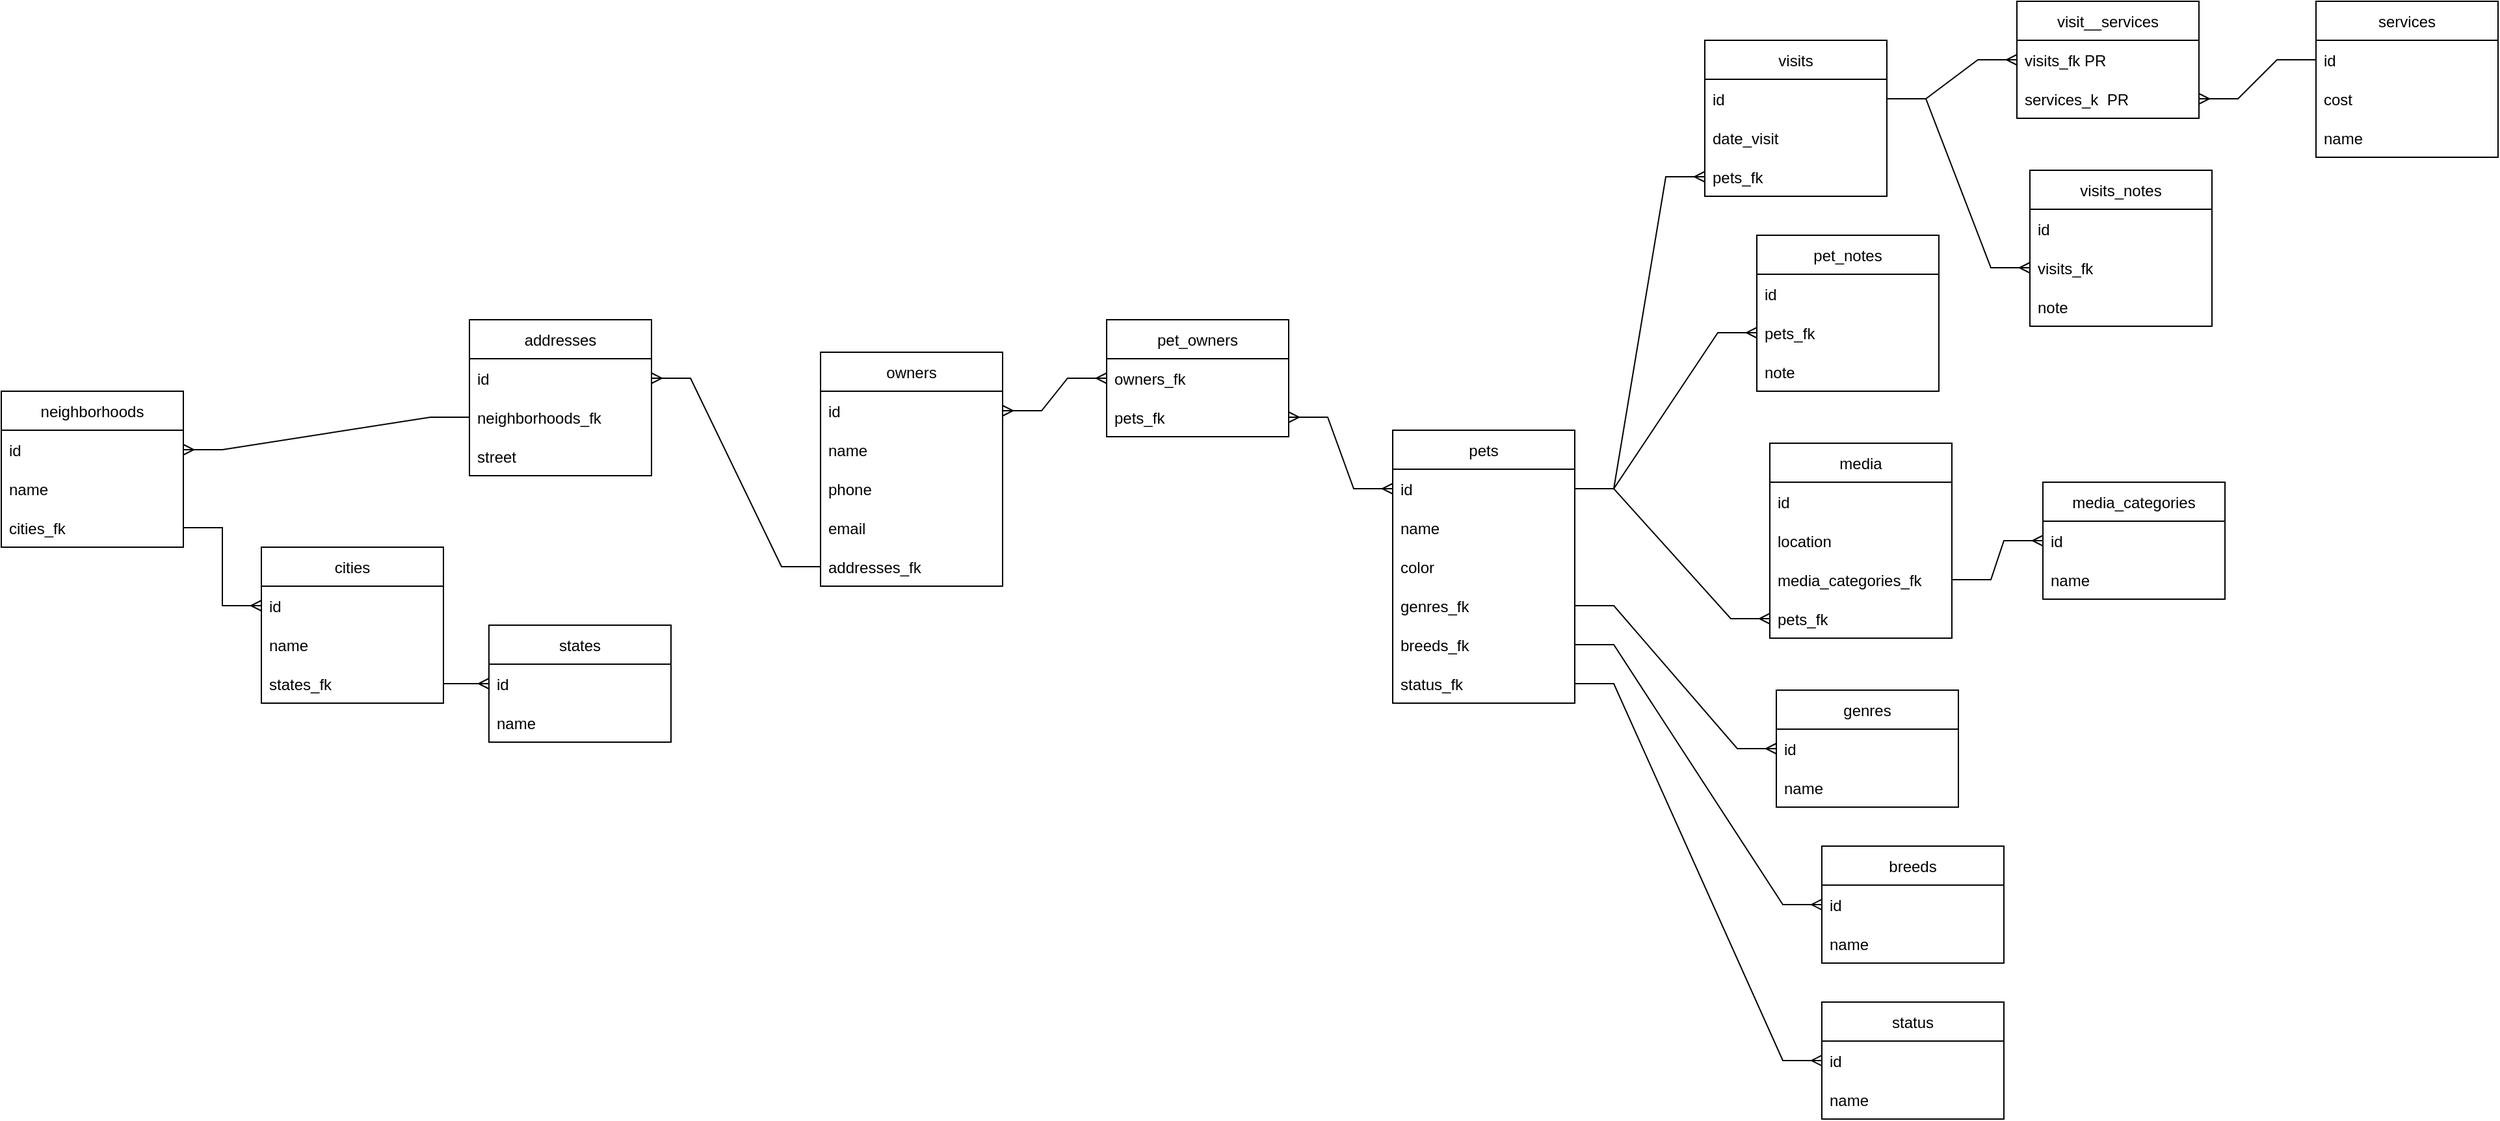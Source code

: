 <mxfile version="20.3.0" type="device"><diagram id="a7nSMC-VwxiZ6ohFhrcw" name="Page-1"><mxGraphModel dx="2753" dy="788" grid="1" gridSize="10" guides="1" tooltips="1" connect="1" arrows="1" fold="1" page="1" pageScale="1" pageWidth="850" pageHeight="1100" math="0" shadow="0"><root><mxCell id="0"/><mxCell id="1" parent="0"/><mxCell id="NSZkms4NmQLMhyuEcXiq-5" value="services" style="swimlane;fontStyle=0;childLayout=stackLayout;horizontal=1;startSize=30;horizontalStack=0;resizeParent=1;resizeParentMax=0;resizeLast=0;collapsible=1;marginBottom=0;" parent="1" vertex="1"><mxGeometry x="840" y="260" width="140" height="120" as="geometry"/></mxCell><mxCell id="NSZkms4NmQLMhyuEcXiq-6" value="id" style="text;strokeColor=none;fillColor=none;align=left;verticalAlign=middle;spacingLeft=4;spacingRight=4;overflow=hidden;points=[[0,0.5],[1,0.5]];portConstraint=eastwest;rotatable=0;" parent="NSZkms4NmQLMhyuEcXiq-5" vertex="1"><mxGeometry y="30" width="140" height="30" as="geometry"/></mxCell><mxCell id="NSZkms4NmQLMhyuEcXiq-7" value="cost" style="text;strokeColor=none;fillColor=none;align=left;verticalAlign=middle;spacingLeft=4;spacingRight=4;overflow=hidden;points=[[0,0.5],[1,0.5]];portConstraint=eastwest;rotatable=0;" parent="NSZkms4NmQLMhyuEcXiq-5" vertex="1"><mxGeometry y="60" width="140" height="30" as="geometry"/></mxCell><mxCell id="NSZkms4NmQLMhyuEcXiq-8" value="name" style="text;strokeColor=none;fillColor=none;align=left;verticalAlign=middle;spacingLeft=4;spacingRight=4;overflow=hidden;points=[[0,0.5],[1,0.5]];portConstraint=eastwest;rotatable=0;" parent="NSZkms4NmQLMhyuEcXiq-5" vertex="1"><mxGeometry y="90" width="140" height="30" as="geometry"/></mxCell><mxCell id="NSZkms4NmQLMhyuEcXiq-9" value="breeds" style="swimlane;fontStyle=0;childLayout=stackLayout;horizontal=1;startSize=30;horizontalStack=0;resizeParent=1;resizeParentMax=0;resizeLast=0;collapsible=1;marginBottom=0;" parent="1" vertex="1"><mxGeometry x="460" y="910" width="140" height="90" as="geometry"/></mxCell><mxCell id="NSZkms4NmQLMhyuEcXiq-10" value="id" style="text;strokeColor=none;fillColor=none;align=left;verticalAlign=middle;spacingLeft=4;spacingRight=4;overflow=hidden;points=[[0,0.5],[1,0.5]];portConstraint=eastwest;rotatable=0;" parent="NSZkms4NmQLMhyuEcXiq-9" vertex="1"><mxGeometry y="30" width="140" height="30" as="geometry"/></mxCell><mxCell id="NSZkms4NmQLMhyuEcXiq-12" value="name" style="text;strokeColor=none;fillColor=none;align=left;verticalAlign=middle;spacingLeft=4;spacingRight=4;overflow=hidden;points=[[0,0.5],[1,0.5]];portConstraint=eastwest;rotatable=0;" parent="NSZkms4NmQLMhyuEcXiq-9" vertex="1"><mxGeometry y="60" width="140" height="30" as="geometry"/></mxCell><mxCell id="NSZkms4NmQLMhyuEcXiq-13" value="genres" style="swimlane;fontStyle=0;childLayout=stackLayout;horizontal=1;startSize=30;horizontalStack=0;resizeParent=1;resizeParentMax=0;resizeLast=0;collapsible=1;marginBottom=0;" parent="1" vertex="1"><mxGeometry x="425" y="790" width="140" height="90" as="geometry"/></mxCell><mxCell id="NSZkms4NmQLMhyuEcXiq-14" value="id" style="text;strokeColor=none;fillColor=none;align=left;verticalAlign=middle;spacingLeft=4;spacingRight=4;overflow=hidden;points=[[0,0.5],[1,0.5]];portConstraint=eastwest;rotatable=0;" parent="NSZkms4NmQLMhyuEcXiq-13" vertex="1"><mxGeometry y="30" width="140" height="30" as="geometry"/></mxCell><mxCell id="NSZkms4NmQLMhyuEcXiq-15" value="name" style="text;strokeColor=none;fillColor=none;align=left;verticalAlign=middle;spacingLeft=4;spacingRight=4;overflow=hidden;points=[[0,0.5],[1,0.5]];portConstraint=eastwest;rotatable=0;" parent="NSZkms4NmQLMhyuEcXiq-13" vertex="1"><mxGeometry y="60" width="140" height="30" as="geometry"/></mxCell><mxCell id="NSZkms4NmQLMhyuEcXiq-16" value="status" style="swimlane;fontStyle=0;childLayout=stackLayout;horizontal=1;startSize=30;horizontalStack=0;resizeParent=1;resizeParentMax=0;resizeLast=0;collapsible=1;marginBottom=0;" parent="1" vertex="1"><mxGeometry x="460" y="1030" width="140" height="90" as="geometry"/></mxCell><mxCell id="NSZkms4NmQLMhyuEcXiq-17" value="id" style="text;strokeColor=none;fillColor=none;align=left;verticalAlign=middle;spacingLeft=4;spacingRight=4;overflow=hidden;points=[[0,0.5],[1,0.5]];portConstraint=eastwest;rotatable=0;" parent="NSZkms4NmQLMhyuEcXiq-16" vertex="1"><mxGeometry y="30" width="140" height="30" as="geometry"/></mxCell><mxCell id="NSZkms4NmQLMhyuEcXiq-18" value="name" style="text;strokeColor=none;fillColor=none;align=left;verticalAlign=middle;spacingLeft=4;spacingRight=4;overflow=hidden;points=[[0,0.5],[1,0.5]];portConstraint=eastwest;rotatable=0;" parent="NSZkms4NmQLMhyuEcXiq-16" vertex="1"><mxGeometry y="60" width="140" height="30" as="geometry"/></mxCell><mxCell id="NSZkms4NmQLMhyuEcXiq-19" value="media" style="swimlane;fontStyle=0;childLayout=stackLayout;horizontal=1;startSize=30;horizontalStack=0;resizeParent=1;resizeParentMax=0;resizeLast=0;collapsible=1;marginBottom=0;" parent="1" vertex="1"><mxGeometry x="420" y="600" width="140" height="150" as="geometry"/></mxCell><mxCell id="NSZkms4NmQLMhyuEcXiq-20" value="id" style="text;strokeColor=none;fillColor=none;align=left;verticalAlign=middle;spacingLeft=4;spacingRight=4;overflow=hidden;points=[[0,0.5],[1,0.5]];portConstraint=eastwest;rotatable=0;" parent="NSZkms4NmQLMhyuEcXiq-19" vertex="1"><mxGeometry y="30" width="140" height="30" as="geometry"/></mxCell><mxCell id="NSZkms4NmQLMhyuEcXiq-21" value="location" style="text;strokeColor=none;fillColor=none;align=left;verticalAlign=middle;spacingLeft=4;spacingRight=4;overflow=hidden;points=[[0,0.5],[1,0.5]];portConstraint=eastwest;rotatable=0;" parent="NSZkms4NmQLMhyuEcXiq-19" vertex="1"><mxGeometry y="60" width="140" height="30" as="geometry"/></mxCell><mxCell id="NSZkms4NmQLMhyuEcXiq-22" value="media_categories_fk" style="text;strokeColor=none;fillColor=none;align=left;verticalAlign=middle;spacingLeft=4;spacingRight=4;overflow=hidden;points=[[0,0.5],[1,0.5]];portConstraint=eastwest;rotatable=0;" parent="NSZkms4NmQLMhyuEcXiq-19" vertex="1"><mxGeometry y="90" width="140" height="30" as="geometry"/></mxCell><mxCell id="AvwMs4gYy9Y2WH08IiUG-29" value="pets_fk" style="text;strokeColor=none;fillColor=none;align=left;verticalAlign=middle;spacingLeft=4;spacingRight=4;overflow=hidden;points=[[0,0.5],[1,0.5]];portConstraint=eastwest;rotatable=0;" vertex="1" parent="NSZkms4NmQLMhyuEcXiq-19"><mxGeometry y="120" width="140" height="30" as="geometry"/></mxCell><mxCell id="NSZkms4NmQLMhyuEcXiq-23" value="media_categories" style="swimlane;fontStyle=0;childLayout=stackLayout;horizontal=1;startSize=30;horizontalStack=0;resizeParent=1;resizeParentMax=0;resizeLast=0;collapsible=1;marginBottom=0;" parent="1" vertex="1"><mxGeometry x="630" y="630" width="140" height="90" as="geometry"/></mxCell><mxCell id="NSZkms4NmQLMhyuEcXiq-24" value="id" style="text;strokeColor=none;fillColor=none;align=left;verticalAlign=middle;spacingLeft=4;spacingRight=4;overflow=hidden;points=[[0,0.5],[1,0.5]];portConstraint=eastwest;rotatable=0;" parent="NSZkms4NmQLMhyuEcXiq-23" vertex="1"><mxGeometry y="30" width="140" height="30" as="geometry"/></mxCell><mxCell id="NSZkms4NmQLMhyuEcXiq-25" value="name" style="text;strokeColor=none;fillColor=none;align=left;verticalAlign=middle;spacingLeft=4;spacingRight=4;overflow=hidden;points=[[0,0.5],[1,0.5]];portConstraint=eastwest;rotatable=0;" parent="NSZkms4NmQLMhyuEcXiq-23" vertex="1"><mxGeometry y="60" width="140" height="30" as="geometry"/></mxCell><mxCell id="NSZkms4NmQLMhyuEcXiq-27" value="visits_notes" style="swimlane;fontStyle=0;childLayout=stackLayout;horizontal=1;startSize=30;horizontalStack=0;resizeParent=1;resizeParentMax=0;resizeLast=0;collapsible=1;marginBottom=0;" parent="1" vertex="1"><mxGeometry x="620" y="390" width="140" height="120" as="geometry"/></mxCell><mxCell id="NSZkms4NmQLMhyuEcXiq-28" value="id" style="text;strokeColor=none;fillColor=none;align=left;verticalAlign=middle;spacingLeft=4;spacingRight=4;overflow=hidden;points=[[0,0.5],[1,0.5]];portConstraint=eastwest;rotatable=0;" parent="NSZkms4NmQLMhyuEcXiq-27" vertex="1"><mxGeometry y="30" width="140" height="30" as="geometry"/></mxCell><mxCell id="AvwMs4gYy9Y2WH08IiUG-21" value="visits_fk" style="text;strokeColor=none;fillColor=none;align=left;verticalAlign=middle;spacingLeft=4;spacingRight=4;overflow=hidden;points=[[0,0.5],[1,0.5]];portConstraint=eastwest;rotatable=0;" vertex="1" parent="NSZkms4NmQLMhyuEcXiq-27"><mxGeometry y="60" width="140" height="30" as="geometry"/></mxCell><mxCell id="NSZkms4NmQLMhyuEcXiq-29" value="note" style="text;strokeColor=none;fillColor=none;align=left;verticalAlign=middle;spacingLeft=4;spacingRight=4;overflow=hidden;points=[[0,0.5],[1,0.5]];portConstraint=eastwest;rotatable=0;" parent="NSZkms4NmQLMhyuEcXiq-27" vertex="1"><mxGeometry y="90" width="140" height="30" as="geometry"/></mxCell><mxCell id="NSZkms4NmQLMhyuEcXiq-30" value="visits" style="swimlane;fontStyle=0;childLayout=stackLayout;horizontal=1;startSize=30;horizontalStack=0;resizeParent=1;resizeParentMax=0;resizeLast=0;collapsible=1;marginBottom=0;" parent="1" vertex="1"><mxGeometry x="370" y="290" width="140" height="120" as="geometry"/></mxCell><mxCell id="NSZkms4NmQLMhyuEcXiq-31" value="id" style="text;strokeColor=none;fillColor=none;align=left;verticalAlign=middle;spacingLeft=4;spacingRight=4;overflow=hidden;points=[[0,0.5],[1,0.5]];portConstraint=eastwest;rotatable=0;" parent="NSZkms4NmQLMhyuEcXiq-30" vertex="1"><mxGeometry y="30" width="140" height="30" as="geometry"/></mxCell><mxCell id="NSZkms4NmQLMhyuEcXiq-32" value="date_visit" style="text;strokeColor=none;fillColor=none;align=left;verticalAlign=middle;spacingLeft=4;spacingRight=4;overflow=hidden;points=[[0,0.5],[1,0.5]];portConstraint=eastwest;rotatable=0;" parent="NSZkms4NmQLMhyuEcXiq-30" vertex="1"><mxGeometry y="60" width="140" height="30" as="geometry"/></mxCell><mxCell id="NSZkms4NmQLMhyuEcXiq-96" value="pets_fk" style="text;strokeColor=none;fillColor=none;align=left;verticalAlign=middle;spacingLeft=4;spacingRight=4;overflow=hidden;points=[[0,0.5],[1,0.5]];portConstraint=eastwest;rotatable=0;" parent="NSZkms4NmQLMhyuEcXiq-30" vertex="1"><mxGeometry y="90" width="140" height="30" as="geometry"/></mxCell><mxCell id="NSZkms4NmQLMhyuEcXiq-34" value="owners" style="swimlane;fontStyle=0;childLayout=stackLayout;horizontal=1;startSize=30;horizontalStack=0;resizeParent=1;resizeParentMax=0;resizeLast=0;collapsible=1;marginBottom=0;" parent="1" vertex="1"><mxGeometry x="-310" y="530" width="140" height="180" as="geometry"/></mxCell><mxCell id="NSZkms4NmQLMhyuEcXiq-35" value="id" style="text;strokeColor=none;fillColor=none;align=left;verticalAlign=middle;spacingLeft=4;spacingRight=4;overflow=hidden;points=[[0,0.5],[1,0.5]];portConstraint=eastwest;rotatable=0;" parent="NSZkms4NmQLMhyuEcXiq-34" vertex="1"><mxGeometry y="30" width="140" height="30" as="geometry"/></mxCell><mxCell id="NSZkms4NmQLMhyuEcXiq-36" value="name" style="text;strokeColor=none;fillColor=none;align=left;verticalAlign=middle;spacingLeft=4;spacingRight=4;overflow=hidden;points=[[0,0.5],[1,0.5]];portConstraint=eastwest;rotatable=0;" parent="NSZkms4NmQLMhyuEcXiq-34" vertex="1"><mxGeometry y="60" width="140" height="30" as="geometry"/></mxCell><mxCell id="NSZkms4NmQLMhyuEcXiq-37" value="phone" style="text;strokeColor=none;fillColor=none;align=left;verticalAlign=middle;spacingLeft=4;spacingRight=4;overflow=hidden;points=[[0,0.5],[1,0.5]];portConstraint=eastwest;rotatable=0;" parent="NSZkms4NmQLMhyuEcXiq-34" vertex="1"><mxGeometry y="90" width="140" height="30" as="geometry"/></mxCell><mxCell id="NSZkms4NmQLMhyuEcXiq-38" value="email" style="text;strokeColor=none;fillColor=none;align=left;verticalAlign=middle;spacingLeft=4;spacingRight=4;overflow=hidden;points=[[0,0.5],[1,0.5]];portConstraint=eastwest;rotatable=0;" parent="NSZkms4NmQLMhyuEcXiq-34" vertex="1"><mxGeometry y="120" width="140" height="30" as="geometry"/></mxCell><mxCell id="NSZkms4NmQLMhyuEcXiq-39" value="addresses_fk" style="text;strokeColor=none;fillColor=none;align=left;verticalAlign=middle;spacingLeft=4;spacingRight=4;overflow=hidden;points=[[0,0.5],[1,0.5]];portConstraint=eastwest;rotatable=0;" parent="NSZkms4NmQLMhyuEcXiq-34" vertex="1"><mxGeometry y="150" width="140" height="30" as="geometry"/></mxCell><mxCell id="NSZkms4NmQLMhyuEcXiq-40" value="addresses" style="swimlane;fontStyle=0;childLayout=stackLayout;horizontal=1;startSize=30;horizontalStack=0;resizeParent=1;resizeParentMax=0;resizeLast=0;collapsible=1;marginBottom=0;" parent="1" vertex="1"><mxGeometry x="-580" y="505" width="140" height="120" as="geometry"/></mxCell><mxCell id="NSZkms4NmQLMhyuEcXiq-41" value="id" style="text;strokeColor=none;fillColor=none;align=left;verticalAlign=middle;spacingLeft=4;spacingRight=4;overflow=hidden;points=[[0,0.5],[1,0.5]];portConstraint=eastwest;rotatable=0;" parent="NSZkms4NmQLMhyuEcXiq-40" vertex="1"><mxGeometry y="30" width="140" height="30" as="geometry"/></mxCell><mxCell id="NSZkms4NmQLMhyuEcXiq-42" value="neighborhoods_fk" style="text;strokeColor=none;fillColor=none;align=left;verticalAlign=middle;spacingLeft=4;spacingRight=4;overflow=hidden;points=[[0,0.5],[1,0.5]];portConstraint=eastwest;rotatable=0;" parent="NSZkms4NmQLMhyuEcXiq-40" vertex="1"><mxGeometry y="60" width="140" height="30" as="geometry"/></mxCell><mxCell id="NSZkms4NmQLMhyuEcXiq-45" value="street" style="text;strokeColor=none;fillColor=none;align=left;verticalAlign=middle;spacingLeft=4;spacingRight=4;overflow=hidden;points=[[0,0.5],[1,0.5]];portConstraint=eastwest;rotatable=0;" parent="NSZkms4NmQLMhyuEcXiq-40" vertex="1"><mxGeometry y="90" width="140" height="30" as="geometry"/></mxCell><mxCell id="NSZkms4NmQLMhyuEcXiq-52" value="states" style="swimlane;fontStyle=0;childLayout=stackLayout;horizontal=1;startSize=30;horizontalStack=0;resizeParent=1;resizeParentMax=0;resizeLast=0;collapsible=1;marginBottom=0;" parent="1" vertex="1"><mxGeometry x="-565" y="740" width="140" height="90" as="geometry"/></mxCell><mxCell id="NSZkms4NmQLMhyuEcXiq-53" value="id" style="text;strokeColor=none;fillColor=none;align=left;verticalAlign=middle;spacingLeft=4;spacingRight=4;overflow=hidden;points=[[0,0.5],[1,0.5]];portConstraint=eastwest;rotatable=0;" parent="NSZkms4NmQLMhyuEcXiq-52" vertex="1"><mxGeometry y="30" width="140" height="30" as="geometry"/></mxCell><mxCell id="NSZkms4NmQLMhyuEcXiq-58" value="name" style="text;strokeColor=none;fillColor=none;align=left;verticalAlign=middle;spacingLeft=4;spacingRight=4;overflow=hidden;points=[[0,0.5],[1,0.5]];portConstraint=eastwest;rotatable=0;" parent="NSZkms4NmQLMhyuEcXiq-52" vertex="1"><mxGeometry y="60" width="140" height="30" as="geometry"/></mxCell><mxCell id="NSZkms4NmQLMhyuEcXiq-55" value="cities" style="swimlane;fontStyle=0;childLayout=stackLayout;horizontal=1;startSize=30;horizontalStack=0;resizeParent=1;resizeParentMax=0;resizeLast=0;collapsible=1;marginBottom=0;" parent="1" vertex="1"><mxGeometry x="-740" y="680" width="140" height="120" as="geometry"/></mxCell><mxCell id="NSZkms4NmQLMhyuEcXiq-56" value="id" style="text;strokeColor=none;fillColor=none;align=left;verticalAlign=middle;spacingLeft=4;spacingRight=4;overflow=hidden;points=[[0,0.5],[1,0.5]];portConstraint=eastwest;rotatable=0;" parent="NSZkms4NmQLMhyuEcXiq-55" vertex="1"><mxGeometry y="30" width="140" height="30" as="geometry"/></mxCell><mxCell id="NSZkms4NmQLMhyuEcXiq-59" value="name" style="text;strokeColor=none;fillColor=none;align=left;verticalAlign=middle;spacingLeft=4;spacingRight=4;overflow=hidden;points=[[0,0.5],[1,0.5]];portConstraint=eastwest;rotatable=0;" parent="NSZkms4NmQLMhyuEcXiq-55" vertex="1"><mxGeometry y="60" width="140" height="30" as="geometry"/></mxCell><mxCell id="NSZkms4NmQLMhyuEcXiq-57" value="states_fk" style="text;strokeColor=none;fillColor=none;align=left;verticalAlign=middle;spacingLeft=4;spacingRight=4;overflow=hidden;points=[[0,0.5],[1,0.5]];portConstraint=eastwest;rotatable=0;" parent="NSZkms4NmQLMhyuEcXiq-55" vertex="1"><mxGeometry y="90" width="140" height="30" as="geometry"/></mxCell><mxCell id="NSZkms4NmQLMhyuEcXiq-60" value="pets" style="swimlane;fontStyle=0;childLayout=stackLayout;horizontal=1;startSize=30;horizontalStack=0;resizeParent=1;resizeParentMax=0;resizeLast=0;collapsible=1;marginBottom=0;" parent="1" vertex="1"><mxGeometry x="130" y="590" width="140" height="210" as="geometry"/></mxCell><mxCell id="NSZkms4NmQLMhyuEcXiq-61" value="id" style="text;strokeColor=none;fillColor=none;align=left;verticalAlign=middle;spacingLeft=4;spacingRight=4;overflow=hidden;points=[[0,0.5],[1,0.5]];portConstraint=eastwest;rotatable=0;" parent="NSZkms4NmQLMhyuEcXiq-60" vertex="1"><mxGeometry y="30" width="140" height="30" as="geometry"/></mxCell><mxCell id="NSZkms4NmQLMhyuEcXiq-62" value="name" style="text;strokeColor=none;fillColor=none;align=left;verticalAlign=middle;spacingLeft=4;spacingRight=4;overflow=hidden;points=[[0,0.5],[1,0.5]];portConstraint=eastwest;rotatable=0;" parent="NSZkms4NmQLMhyuEcXiq-60" vertex="1"><mxGeometry y="60" width="140" height="30" as="geometry"/></mxCell><mxCell id="NSZkms4NmQLMhyuEcXiq-63" value="color" style="text;strokeColor=none;fillColor=none;align=left;verticalAlign=middle;spacingLeft=4;spacingRight=4;overflow=hidden;points=[[0,0.5],[1,0.5]];portConstraint=eastwest;rotatable=0;" parent="NSZkms4NmQLMhyuEcXiq-60" vertex="1"><mxGeometry y="90" width="140" height="30" as="geometry"/></mxCell><mxCell id="NSZkms4NmQLMhyuEcXiq-64" value="genres_fk" style="text;strokeColor=none;fillColor=none;align=left;verticalAlign=middle;spacingLeft=4;spacingRight=4;overflow=hidden;points=[[0,0.5],[1,0.5]];portConstraint=eastwest;rotatable=0;" parent="NSZkms4NmQLMhyuEcXiq-60" vertex="1"><mxGeometry y="120" width="140" height="30" as="geometry"/></mxCell><mxCell id="NSZkms4NmQLMhyuEcXiq-65" value="breeds_fk" style="text;strokeColor=none;fillColor=none;align=left;verticalAlign=middle;spacingLeft=4;spacingRight=4;overflow=hidden;points=[[0,0.5],[1,0.5]];portConstraint=eastwest;rotatable=0;" parent="NSZkms4NmQLMhyuEcXiq-60" vertex="1"><mxGeometry y="150" width="140" height="30" as="geometry"/></mxCell><mxCell id="NSZkms4NmQLMhyuEcXiq-66" value="status_fk" style="text;strokeColor=none;fillColor=none;align=left;verticalAlign=middle;spacingLeft=4;spacingRight=4;overflow=hidden;points=[[0,0.5],[1,0.5]];portConstraint=eastwest;rotatable=0;" parent="NSZkms4NmQLMhyuEcXiq-60" vertex="1"><mxGeometry y="180" width="140" height="30" as="geometry"/></mxCell><mxCell id="NSZkms4NmQLMhyuEcXiq-70" value="" style="edgeStyle=entityRelationEdgeStyle;fontSize=12;html=1;endArrow=ERmany;endFill=0;rounded=0;exitX=1;exitY=0.5;exitDx=0;exitDy=0;entryX=0;entryY=0.5;entryDx=0;entryDy=0;" parent="1" source="NSZkms4NmQLMhyuEcXiq-66" target="NSZkms4NmQLMhyuEcXiq-17" edge="1"><mxGeometry width="100" height="100" relative="1" as="geometry"><mxPoint x="270" y="825" as="sourcePoint"/><mxPoint x="370" y="755" as="targetPoint"/></mxGeometry></mxCell><mxCell id="NSZkms4NmQLMhyuEcXiq-71" value="" style="edgeStyle=entityRelationEdgeStyle;fontSize=12;html=1;endArrow=ERmany;rounded=0;exitX=1;exitY=0.5;exitDx=0;exitDy=0;" parent="1" source="NSZkms4NmQLMhyuEcXiq-61" target="AvwMs4gYy9Y2WH08IiUG-29" edge="1"><mxGeometry width="100" height="100" relative="1" as="geometry"><mxPoint x="270" y="815" as="sourcePoint"/><mxPoint x="560" y="560" as="targetPoint"/></mxGeometry></mxCell><mxCell id="NSZkms4NmQLMhyuEcXiq-72" value="" style="edgeStyle=entityRelationEdgeStyle;fontSize=12;html=1;endArrow=ERmany;endFill=0;rounded=0;exitX=1;exitY=0.5;exitDx=0;exitDy=0;" parent="1" source="NSZkms4NmQLMhyuEcXiq-64" target="NSZkms4NmQLMhyuEcXiq-13" edge="1"><mxGeometry width="100" height="100" relative="1" as="geometry"><mxPoint x="280" y="795" as="sourcePoint"/><mxPoint x="379.86" y="780.57" as="targetPoint"/></mxGeometry></mxCell><mxCell id="NSZkms4NmQLMhyuEcXiq-73" value="" style="edgeStyle=entityRelationEdgeStyle;fontSize=12;html=1;endArrow=ERmany;endFill=0;rounded=0;exitX=1;exitY=0.5;exitDx=0;exitDy=0;entryX=0;entryY=0.5;entryDx=0;entryDy=0;" parent="1" source="NSZkms4NmQLMhyuEcXiq-65" target="NSZkms4NmQLMhyuEcXiq-10" edge="1"><mxGeometry width="100" height="100" relative="1" as="geometry"><mxPoint x="280" y="735" as="sourcePoint"/><mxPoint x="390" y="660" as="targetPoint"/></mxGeometry></mxCell><mxCell id="NSZkms4NmQLMhyuEcXiq-74" value="" style="edgeStyle=entityRelationEdgeStyle;fontSize=12;html=1;endArrow=ERmany;rounded=0;exitX=1;exitY=0.5;exitDx=0;exitDy=0;entryX=0;entryY=0.5;entryDx=0;entryDy=0;" parent="1" source="NSZkms4NmQLMhyuEcXiq-31" target="AvwMs4gYy9Y2WH08IiUG-5" edge="1"><mxGeometry width="100" height="100" relative="1" as="geometry"><mxPoint x="550" y="240" as="sourcePoint"/><mxPoint x="600" y="320" as="targetPoint"/></mxGeometry></mxCell><mxCell id="NSZkms4NmQLMhyuEcXiq-76" value="pet_owners" style="swimlane;fontStyle=0;childLayout=stackLayout;horizontal=1;startSize=30;horizontalStack=0;resizeParent=1;resizeParentMax=0;resizeLast=0;collapsible=1;marginBottom=0;" parent="1" vertex="1"><mxGeometry x="-90" y="505" width="140" height="90" as="geometry"/></mxCell><mxCell id="NSZkms4NmQLMhyuEcXiq-78" value="owners_fk" style="text;strokeColor=none;fillColor=none;align=left;verticalAlign=middle;spacingLeft=4;spacingRight=4;overflow=hidden;points=[[0,0.5],[1,0.5]];portConstraint=eastwest;rotatable=0;" parent="NSZkms4NmQLMhyuEcXiq-76" vertex="1"><mxGeometry y="30" width="140" height="30" as="geometry"/></mxCell><mxCell id="NSZkms4NmQLMhyuEcXiq-79" value="pets_fk" style="text;strokeColor=none;fillColor=none;align=left;verticalAlign=middle;spacingLeft=4;spacingRight=4;overflow=hidden;points=[[0,0.5],[1,0.5]];portConstraint=eastwest;rotatable=0;" parent="NSZkms4NmQLMhyuEcXiq-76" vertex="1"><mxGeometry y="60" width="140" height="30" as="geometry"/></mxCell><mxCell id="NSZkms4NmQLMhyuEcXiq-82" value="" style="edgeStyle=entityRelationEdgeStyle;fontSize=12;html=1;endArrow=ERmany;startArrow=ERmany;rounded=0;exitX=1;exitY=0.5;exitDx=0;exitDy=0;entryX=0;entryY=0.5;entryDx=0;entryDy=0;" parent="1" source="NSZkms4NmQLMhyuEcXiq-35" target="NSZkms4NmQLMhyuEcXiq-78" edge="1"><mxGeometry width="100" height="100" relative="1" as="geometry"><mxPoint x="70" y="640" as="sourcePoint"/><mxPoint x="170" y="540" as="targetPoint"/></mxGeometry></mxCell><mxCell id="NSZkms4NmQLMhyuEcXiq-83" value="" style="edgeStyle=entityRelationEdgeStyle;fontSize=12;html=1;endArrow=ERmany;startArrow=ERmany;rounded=0;entryX=0;entryY=0.5;entryDx=0;entryDy=0;" parent="1" source="NSZkms4NmQLMhyuEcXiq-79" target="NSZkms4NmQLMhyuEcXiq-61" edge="1"><mxGeometry width="100" height="100" relative="1" as="geometry"><mxPoint x="50" y="325" as="sourcePoint"/><mxPoint x="120" y="635" as="targetPoint"/></mxGeometry></mxCell><mxCell id="NSZkms4NmQLMhyuEcXiq-84" value="" style="edgeStyle=entityRelationEdgeStyle;fontSize=12;html=1;endArrow=ERmany;endFill=0;rounded=0;exitX=1;exitY=0.5;exitDx=0;exitDy=0;entryX=0;entryY=0.5;entryDx=0;entryDy=0;" parent="1" source="NSZkms4NmQLMhyuEcXiq-22" target="NSZkms4NmQLMhyuEcXiq-24" edge="1"><mxGeometry width="100" height="100" relative="1" as="geometry"><mxPoint x="230" y="635" as="sourcePoint"/><mxPoint x="330" y="535" as="targetPoint"/></mxGeometry></mxCell><mxCell id="NSZkms4NmQLMhyuEcXiq-85" value="" style="edgeStyle=entityRelationEdgeStyle;fontSize=12;html=1;endArrow=ERmany;endFill=0;rounded=0;exitX=0;exitY=0.5;exitDx=0;exitDy=0;entryX=1;entryY=0.5;entryDx=0;entryDy=0;" parent="1" source="NSZkms4NmQLMhyuEcXiq-39" target="NSZkms4NmQLMhyuEcXiq-41" edge="1"><mxGeometry width="100" height="100" relative="1" as="geometry"><mxPoint x="-590" y="830" as="sourcePoint"/><mxPoint x="-490" y="730" as="targetPoint"/></mxGeometry></mxCell><mxCell id="NSZkms4NmQLMhyuEcXiq-86" value="" style="edgeStyle=entityRelationEdgeStyle;fontSize=12;html=1;endArrow=ERmany;endFill=0;rounded=0;exitX=0;exitY=0.5;exitDx=0;exitDy=0;" parent="1" source="NSZkms4NmQLMhyuEcXiq-42" target="NSZkms4NmQLMhyuEcXiq-101" edge="1"><mxGeometry width="100" height="100" relative="1" as="geometry"><mxPoint x="-300" y="705" as="sourcePoint"/><mxPoint x="-390" y="635" as="targetPoint"/></mxGeometry></mxCell><mxCell id="NSZkms4NmQLMhyuEcXiq-88" value="" style="edgeStyle=entityRelationEdgeStyle;fontSize=12;html=1;endArrow=ERmany;endFill=0;rounded=0;exitX=1;exitY=0.5;exitDx=0;exitDy=0;entryX=0;entryY=0.5;entryDx=0;entryDy=0;" parent="1" source="NSZkms4NmQLMhyuEcXiq-57" target="NSZkms4NmQLMhyuEcXiq-53" edge="1"><mxGeometry width="100" height="100" relative="1" as="geometry"><mxPoint x="-930" y="1050" as="sourcePoint"/><mxPoint x="-560" y="805" as="targetPoint"/></mxGeometry></mxCell><mxCell id="NSZkms4NmQLMhyuEcXiq-98" value="" style="edgeStyle=entityRelationEdgeStyle;fontSize=12;html=1;endArrow=ERmany;rounded=0;exitX=1;exitY=0.5;exitDx=0;exitDy=0;endFill=0;" parent="1" source="NSZkms4NmQLMhyuEcXiq-61" target="NSZkms4NmQLMhyuEcXiq-96" edge="1"><mxGeometry width="100" height="100" relative="1" as="geometry"><mxPoint x="110" y="550" as="sourcePoint"/><mxPoint x="210" y="450" as="targetPoint"/></mxGeometry></mxCell><mxCell id="NSZkms4NmQLMhyuEcXiq-100" value="neighborhoods" style="swimlane;fontStyle=0;childLayout=stackLayout;horizontal=1;startSize=30;horizontalStack=0;resizeParent=1;resizeParentMax=0;resizeLast=0;collapsible=1;marginBottom=0;" parent="1" vertex="1"><mxGeometry x="-940" y="560" width="140" height="120" as="geometry"/></mxCell><mxCell id="NSZkms4NmQLMhyuEcXiq-101" value="id" style="text;strokeColor=none;fillColor=none;align=left;verticalAlign=middle;spacingLeft=4;spacingRight=4;overflow=hidden;points=[[0,0.5],[1,0.5]];portConstraint=eastwest;rotatable=0;" parent="NSZkms4NmQLMhyuEcXiq-100" vertex="1"><mxGeometry y="30" width="140" height="30" as="geometry"/></mxCell><mxCell id="NSZkms4NmQLMhyuEcXiq-102" value="name" style="text;strokeColor=none;fillColor=none;align=left;verticalAlign=middle;spacingLeft=4;spacingRight=4;overflow=hidden;points=[[0,0.5],[1,0.5]];portConstraint=eastwest;rotatable=0;" parent="NSZkms4NmQLMhyuEcXiq-100" vertex="1"><mxGeometry y="60" width="140" height="30" as="geometry"/></mxCell><mxCell id="NSZkms4NmQLMhyuEcXiq-103" value="cities_fk" style="text;strokeColor=none;fillColor=none;align=left;verticalAlign=middle;spacingLeft=4;spacingRight=4;overflow=hidden;points=[[0,0.5],[1,0.5]];portConstraint=eastwest;rotatable=0;" parent="NSZkms4NmQLMhyuEcXiq-100" vertex="1"><mxGeometry y="90" width="140" height="30" as="geometry"/></mxCell><mxCell id="NSZkms4NmQLMhyuEcXiq-105" value="" style="edgeStyle=entityRelationEdgeStyle;fontSize=12;html=1;endArrow=ERmany;endFill=0;rounded=0;entryX=0;entryY=0.5;entryDx=0;entryDy=0;exitX=1;exitY=0.5;exitDx=0;exitDy=0;" parent="1" source="NSZkms4NmQLMhyuEcXiq-103" target="NSZkms4NmQLMhyuEcXiq-56" edge="1"><mxGeometry width="100" height="100" relative="1" as="geometry"><mxPoint x="-920" y="680" as="sourcePoint"/><mxPoint x="-820" y="580" as="targetPoint"/></mxGeometry></mxCell><mxCell id="AvwMs4gYy9Y2WH08IiUG-3" value="visit__services" style="swimlane;fontStyle=0;childLayout=stackLayout;horizontal=1;startSize=30;horizontalStack=0;resizeParent=1;resizeParentMax=0;resizeLast=0;collapsible=1;marginBottom=0;" vertex="1" parent="1"><mxGeometry x="610" y="260" width="140" height="90" as="geometry"/></mxCell><mxCell id="AvwMs4gYy9Y2WH08IiUG-5" value="visits_fk PR" style="text;strokeColor=none;fillColor=none;align=left;verticalAlign=middle;spacingLeft=4;spacingRight=4;overflow=hidden;points=[[0,0.5],[1,0.5]];portConstraint=eastwest;rotatable=0;" vertex="1" parent="AvwMs4gYy9Y2WH08IiUG-3"><mxGeometry y="30" width="140" height="30" as="geometry"/></mxCell><mxCell id="AvwMs4gYy9Y2WH08IiUG-6" value="services_k  PR" style="text;strokeColor=none;fillColor=none;align=left;verticalAlign=middle;spacingLeft=4;spacingRight=4;overflow=hidden;points=[[0,0.5],[1,0.5]];portConstraint=eastwest;rotatable=0;" vertex="1" parent="AvwMs4gYy9Y2WH08IiUG-3"><mxGeometry y="60" width="140" height="30" as="geometry"/></mxCell><mxCell id="AvwMs4gYy9Y2WH08IiUG-7" value="" style="edgeStyle=entityRelationEdgeStyle;fontSize=12;html=1;endArrow=ERmany;rounded=0;exitX=0;exitY=0.5;exitDx=0;exitDy=0;entryX=1;entryY=0.5;entryDx=0;entryDy=0;" edge="1" parent="1" source="NSZkms4NmQLMhyuEcXiq-6" target="AvwMs4gYy9Y2WH08IiUG-6"><mxGeometry width="100" height="100" relative="1" as="geometry"><mxPoint x="520" y="345" as="sourcePoint"/><mxPoint x="620" y="345" as="targetPoint"/></mxGeometry></mxCell><mxCell id="AvwMs4gYy9Y2WH08IiUG-22" value="pet_notes" style="swimlane;fontStyle=0;childLayout=stackLayout;horizontal=1;startSize=30;horizontalStack=0;resizeParent=1;resizeParentMax=0;resizeLast=0;collapsible=1;marginBottom=0;" vertex="1" parent="1"><mxGeometry x="410" y="440" width="140" height="120" as="geometry"/></mxCell><mxCell id="AvwMs4gYy9Y2WH08IiUG-23" value="id" style="text;strokeColor=none;fillColor=none;align=left;verticalAlign=middle;spacingLeft=4;spacingRight=4;overflow=hidden;points=[[0,0.5],[1,0.5]];portConstraint=eastwest;rotatable=0;" vertex="1" parent="AvwMs4gYy9Y2WH08IiUG-22"><mxGeometry y="30" width="140" height="30" as="geometry"/></mxCell><mxCell id="AvwMs4gYy9Y2WH08IiUG-24" value="pets_fk" style="text;strokeColor=none;fillColor=none;align=left;verticalAlign=middle;spacingLeft=4;spacingRight=4;overflow=hidden;points=[[0,0.5],[1,0.5]];portConstraint=eastwest;rotatable=0;" vertex="1" parent="AvwMs4gYy9Y2WH08IiUG-22"><mxGeometry y="60" width="140" height="30" as="geometry"/></mxCell><mxCell id="AvwMs4gYy9Y2WH08IiUG-25" value="note" style="text;strokeColor=none;fillColor=none;align=left;verticalAlign=middle;spacingLeft=4;spacingRight=4;overflow=hidden;points=[[0,0.5],[1,0.5]];portConstraint=eastwest;rotatable=0;" vertex="1" parent="AvwMs4gYy9Y2WH08IiUG-22"><mxGeometry y="90" width="140" height="30" as="geometry"/></mxCell><mxCell id="AvwMs4gYy9Y2WH08IiUG-26" value="" style="edgeStyle=entityRelationEdgeStyle;fontSize=12;html=1;endArrow=ERmany;rounded=0;exitX=1;exitY=0.5;exitDx=0;exitDy=0;entryX=0;entryY=0.5;entryDx=0;entryDy=0;" edge="1" parent="1" source="NSZkms4NmQLMhyuEcXiq-31" target="AvwMs4gYy9Y2WH08IiUG-21"><mxGeometry width="100" height="100" relative="1" as="geometry"><mxPoint x="520" y="345" as="sourcePoint"/><mxPoint x="620" y="315" as="targetPoint"/></mxGeometry></mxCell><mxCell id="AvwMs4gYy9Y2WH08IiUG-27" value="" style="edgeStyle=entityRelationEdgeStyle;fontSize=12;html=1;endArrow=ERmany;rounded=0;exitX=1;exitY=0.5;exitDx=0;exitDy=0;entryX=0;entryY=0.5;entryDx=0;entryDy=0;" edge="1" parent="1" source="NSZkms4NmQLMhyuEcXiq-61" target="AvwMs4gYy9Y2WH08IiUG-24"><mxGeometry width="100" height="100" relative="1" as="geometry"><mxPoint x="250" y="840" as="sourcePoint"/><mxPoint x="350" y="950" as="targetPoint"/></mxGeometry></mxCell></root></mxGraphModel></diagram></mxfile>